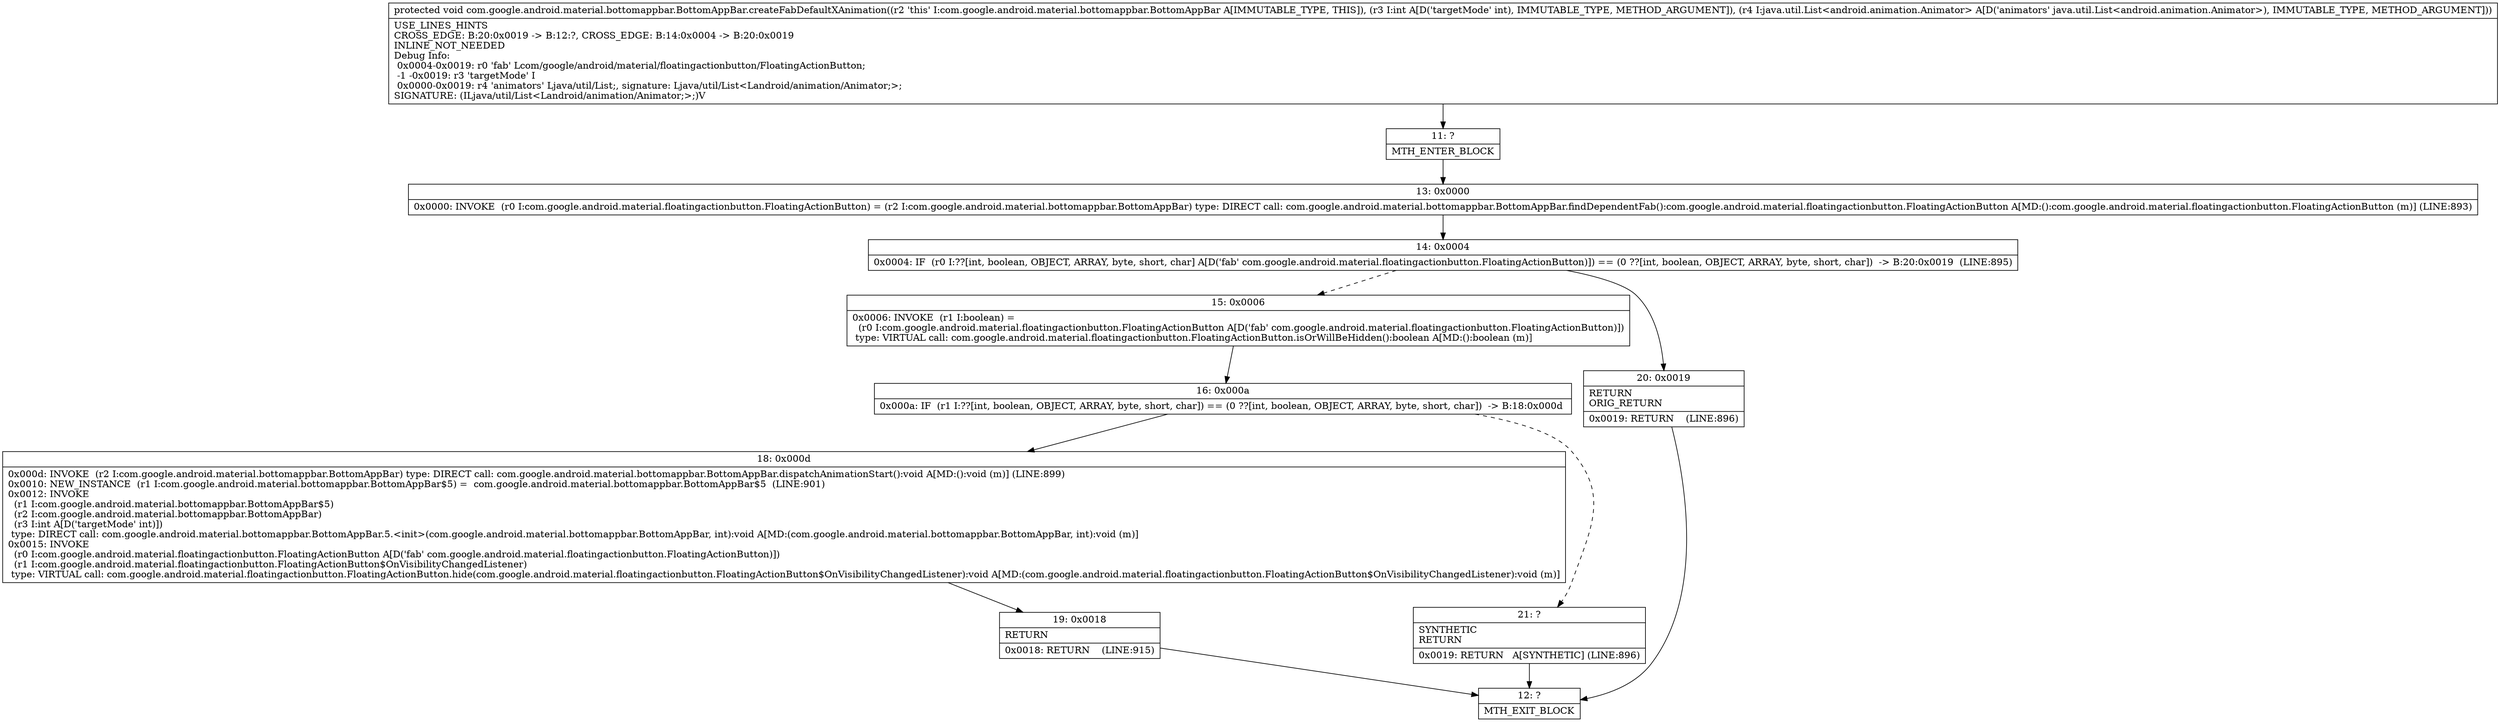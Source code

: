 digraph "CFG forcom.google.android.material.bottomappbar.BottomAppBar.createFabDefaultXAnimation(ILjava\/util\/List;)V" {
Node_11 [shape=record,label="{11\:\ ?|MTH_ENTER_BLOCK\l}"];
Node_13 [shape=record,label="{13\:\ 0x0000|0x0000: INVOKE  (r0 I:com.google.android.material.floatingactionbutton.FloatingActionButton) = (r2 I:com.google.android.material.bottomappbar.BottomAppBar) type: DIRECT call: com.google.android.material.bottomappbar.BottomAppBar.findDependentFab():com.google.android.material.floatingactionbutton.FloatingActionButton A[MD:():com.google.android.material.floatingactionbutton.FloatingActionButton (m)] (LINE:893)\l}"];
Node_14 [shape=record,label="{14\:\ 0x0004|0x0004: IF  (r0 I:??[int, boolean, OBJECT, ARRAY, byte, short, char] A[D('fab' com.google.android.material.floatingactionbutton.FloatingActionButton)]) == (0 ??[int, boolean, OBJECT, ARRAY, byte, short, char])  \-\> B:20:0x0019  (LINE:895)\l}"];
Node_15 [shape=record,label="{15\:\ 0x0006|0x0006: INVOKE  (r1 I:boolean) = \l  (r0 I:com.google.android.material.floatingactionbutton.FloatingActionButton A[D('fab' com.google.android.material.floatingactionbutton.FloatingActionButton)])\l type: VIRTUAL call: com.google.android.material.floatingactionbutton.FloatingActionButton.isOrWillBeHidden():boolean A[MD:():boolean (m)]\l}"];
Node_16 [shape=record,label="{16\:\ 0x000a|0x000a: IF  (r1 I:??[int, boolean, OBJECT, ARRAY, byte, short, char]) == (0 ??[int, boolean, OBJECT, ARRAY, byte, short, char])  \-\> B:18:0x000d \l}"];
Node_18 [shape=record,label="{18\:\ 0x000d|0x000d: INVOKE  (r2 I:com.google.android.material.bottomappbar.BottomAppBar) type: DIRECT call: com.google.android.material.bottomappbar.BottomAppBar.dispatchAnimationStart():void A[MD:():void (m)] (LINE:899)\l0x0010: NEW_INSTANCE  (r1 I:com.google.android.material.bottomappbar.BottomAppBar$5) =  com.google.android.material.bottomappbar.BottomAppBar$5  (LINE:901)\l0x0012: INVOKE  \l  (r1 I:com.google.android.material.bottomappbar.BottomAppBar$5)\l  (r2 I:com.google.android.material.bottomappbar.BottomAppBar)\l  (r3 I:int A[D('targetMode' int)])\l type: DIRECT call: com.google.android.material.bottomappbar.BottomAppBar.5.\<init\>(com.google.android.material.bottomappbar.BottomAppBar, int):void A[MD:(com.google.android.material.bottomappbar.BottomAppBar, int):void (m)]\l0x0015: INVOKE  \l  (r0 I:com.google.android.material.floatingactionbutton.FloatingActionButton A[D('fab' com.google.android.material.floatingactionbutton.FloatingActionButton)])\l  (r1 I:com.google.android.material.floatingactionbutton.FloatingActionButton$OnVisibilityChangedListener)\l type: VIRTUAL call: com.google.android.material.floatingactionbutton.FloatingActionButton.hide(com.google.android.material.floatingactionbutton.FloatingActionButton$OnVisibilityChangedListener):void A[MD:(com.google.android.material.floatingactionbutton.FloatingActionButton$OnVisibilityChangedListener):void (m)]\l}"];
Node_19 [shape=record,label="{19\:\ 0x0018|RETURN\l|0x0018: RETURN    (LINE:915)\l}"];
Node_12 [shape=record,label="{12\:\ ?|MTH_EXIT_BLOCK\l}"];
Node_21 [shape=record,label="{21\:\ ?|SYNTHETIC\lRETURN\l|0x0019: RETURN   A[SYNTHETIC] (LINE:896)\l}"];
Node_20 [shape=record,label="{20\:\ 0x0019|RETURN\lORIG_RETURN\l|0x0019: RETURN    (LINE:896)\l}"];
MethodNode[shape=record,label="{protected void com.google.android.material.bottomappbar.BottomAppBar.createFabDefaultXAnimation((r2 'this' I:com.google.android.material.bottomappbar.BottomAppBar A[IMMUTABLE_TYPE, THIS]), (r3 I:int A[D('targetMode' int), IMMUTABLE_TYPE, METHOD_ARGUMENT]), (r4 I:java.util.List\<android.animation.Animator\> A[D('animators' java.util.List\<android.animation.Animator\>), IMMUTABLE_TYPE, METHOD_ARGUMENT]))  | USE_LINES_HINTS\lCROSS_EDGE: B:20:0x0019 \-\> B:12:?, CROSS_EDGE: B:14:0x0004 \-\> B:20:0x0019\lINLINE_NOT_NEEDED\lDebug Info:\l  0x0004\-0x0019: r0 'fab' Lcom\/google\/android\/material\/floatingactionbutton\/FloatingActionButton;\l  \-1 \-0x0019: r3 'targetMode' I\l  0x0000\-0x0019: r4 'animators' Ljava\/util\/List;, signature: Ljava\/util\/List\<Landroid\/animation\/Animator;\>;\lSIGNATURE: (ILjava\/util\/List\<Landroid\/animation\/Animator;\>;)V\l}"];
MethodNode -> Node_11;Node_11 -> Node_13;
Node_13 -> Node_14;
Node_14 -> Node_15[style=dashed];
Node_14 -> Node_20;
Node_15 -> Node_16;
Node_16 -> Node_18;
Node_16 -> Node_21[style=dashed];
Node_18 -> Node_19;
Node_19 -> Node_12;
Node_21 -> Node_12;
Node_20 -> Node_12;
}

